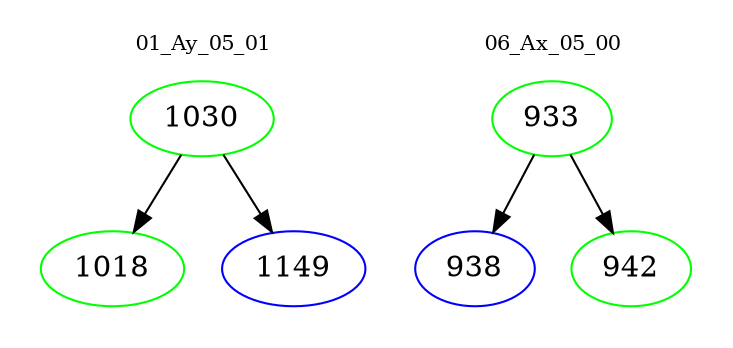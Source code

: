 digraph{
subgraph cluster_0 {
color = white
label = "01_Ay_05_01";
fontsize=10;
T0_1030 [label="1030", color="green"]
T0_1030 -> T0_1018 [color="black"]
T0_1018 [label="1018", color="green"]
T0_1030 -> T0_1149 [color="black"]
T0_1149 [label="1149", color="blue"]
}
subgraph cluster_1 {
color = white
label = "06_Ax_05_00";
fontsize=10;
T1_933 [label="933", color="green"]
T1_933 -> T1_938 [color="black"]
T1_938 [label="938", color="blue"]
T1_933 -> T1_942 [color="black"]
T1_942 [label="942", color="green"]
}
}
